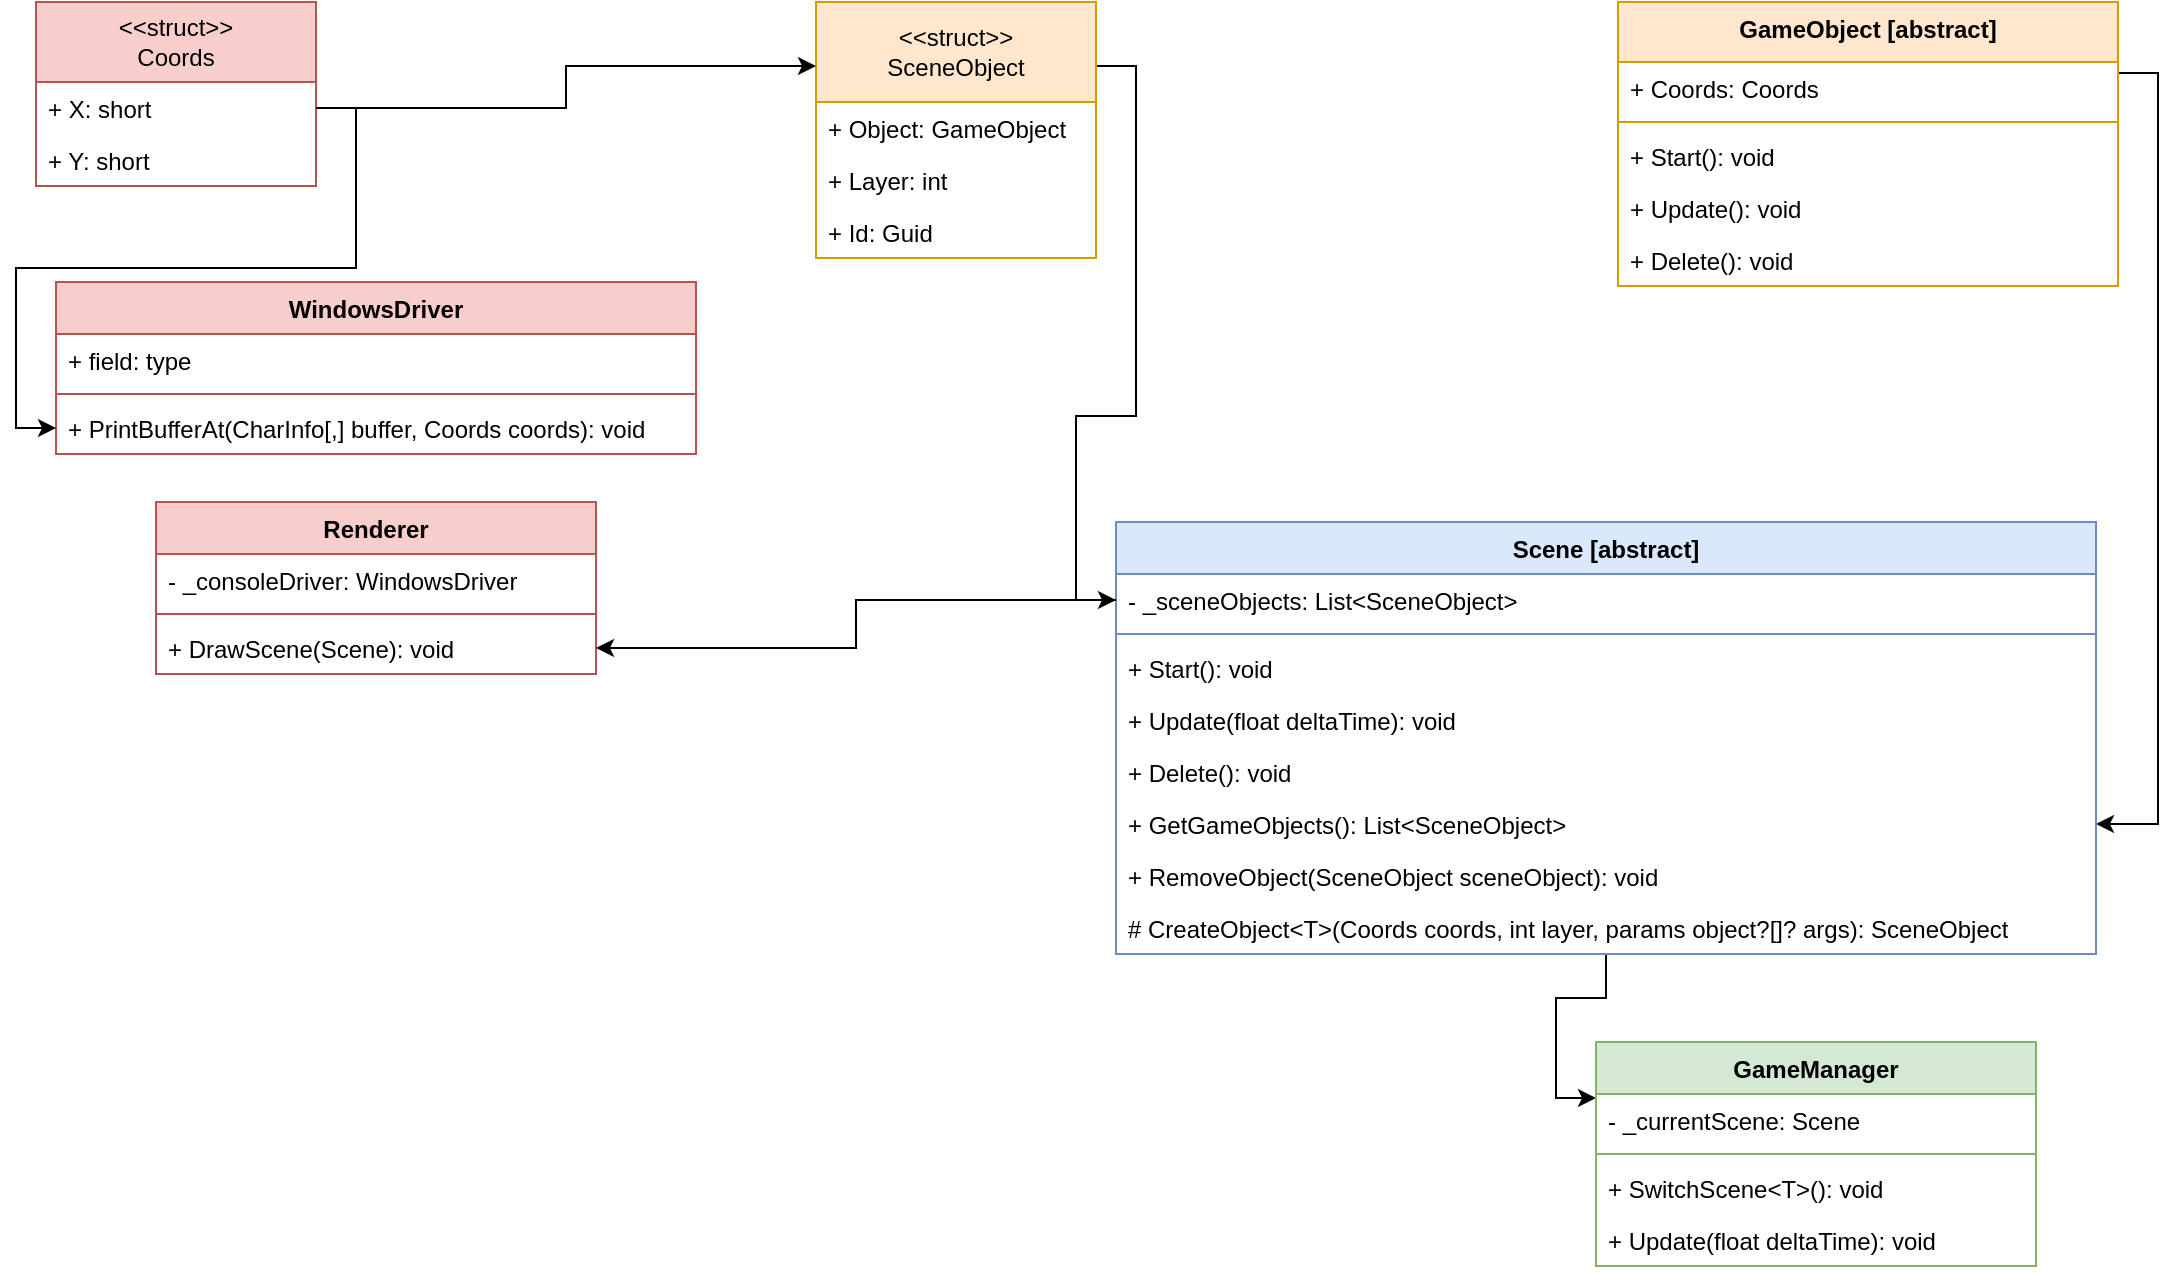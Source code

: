 <mxfile version="24.4.13" type="device">
  <diagram id="C5RBs43oDa-KdzZeNtuy" name="Client">
    <mxGraphModel dx="955" dy="565" grid="1" gridSize="10" guides="1" tooltips="1" connect="1" arrows="1" fold="1" page="1" pageScale="1" pageWidth="1600" pageHeight="1200" math="0" shadow="0">
      <root>
        <mxCell id="WIyWlLk6GJQsqaUBKTNV-0" />
        <mxCell id="WIyWlLk6GJQsqaUBKTNV-1" parent="WIyWlLk6GJQsqaUBKTNV-0" />
        <mxCell id="6eoSjnXfFRuupV6uI-Vw-0" value="WindowsDriver" style="swimlane;fontStyle=1;align=center;verticalAlign=top;childLayout=stackLayout;horizontal=1;startSize=26;horizontalStack=0;resizeParent=1;resizeParentMax=0;resizeLast=0;collapsible=1;marginBottom=0;whiteSpace=wrap;html=1;fillColor=#f8cecc;strokeColor=#b85450;" parent="WIyWlLk6GJQsqaUBKTNV-1" vertex="1">
          <mxGeometry x="130" y="200" width="320" height="86" as="geometry" />
        </mxCell>
        <mxCell id="6eoSjnXfFRuupV6uI-Vw-1" value="+ field: type" style="text;strokeColor=none;fillColor=none;align=left;verticalAlign=top;spacingLeft=4;spacingRight=4;overflow=hidden;rotatable=0;points=[[0,0.5],[1,0.5]];portConstraint=eastwest;whiteSpace=wrap;html=1;" parent="6eoSjnXfFRuupV6uI-Vw-0" vertex="1">
          <mxGeometry y="26" width="320" height="26" as="geometry" />
        </mxCell>
        <mxCell id="6eoSjnXfFRuupV6uI-Vw-2" value="" style="line;strokeWidth=1;fillColor=none;align=left;verticalAlign=middle;spacingTop=-1;spacingLeft=3;spacingRight=3;rotatable=0;labelPosition=right;points=[];portConstraint=eastwest;strokeColor=inherit;" parent="6eoSjnXfFRuupV6uI-Vw-0" vertex="1">
          <mxGeometry y="52" width="320" height="8" as="geometry" />
        </mxCell>
        <mxCell id="6eoSjnXfFRuupV6uI-Vw-3" value="+ PrintBufferAt(CharInfo[,] buffer, Coords coords): void" style="text;strokeColor=none;fillColor=none;align=left;verticalAlign=top;spacingLeft=4;spacingRight=4;overflow=hidden;rotatable=0;points=[[0,0.5],[1,0.5]];portConstraint=eastwest;whiteSpace=wrap;html=1;" parent="6eoSjnXfFRuupV6uI-Vw-0" vertex="1">
          <mxGeometry y="60" width="320" height="26" as="geometry" />
        </mxCell>
        <mxCell id="6eoSjnXfFRuupV6uI-Vw-5" value="&amp;lt;&amp;lt;struct&amp;gt;&amp;gt;&lt;div&gt;Coords&lt;/div&gt;" style="swimlane;fontStyle=0;childLayout=stackLayout;horizontal=1;startSize=40;fillColor=#f8cecc;horizontalStack=0;resizeParent=1;resizeParentMax=0;resizeLast=0;collapsible=1;marginBottom=0;whiteSpace=wrap;html=1;strokeColor=#b85450;" parent="WIyWlLk6GJQsqaUBKTNV-1" vertex="1">
          <mxGeometry x="120" y="60" width="140" height="92" as="geometry" />
        </mxCell>
        <mxCell id="6eoSjnXfFRuupV6uI-Vw-6" value="+ X: short" style="text;strokeColor=none;fillColor=none;align=left;verticalAlign=top;spacingLeft=4;spacingRight=4;overflow=hidden;rotatable=0;points=[[0,0.5],[1,0.5]];portConstraint=eastwest;whiteSpace=wrap;html=1;" parent="6eoSjnXfFRuupV6uI-Vw-5" vertex="1">
          <mxGeometry y="40" width="140" height="26" as="geometry" />
        </mxCell>
        <mxCell id="6eoSjnXfFRuupV6uI-Vw-7" value="+ Y: short" style="text;strokeColor=none;fillColor=none;align=left;verticalAlign=top;spacingLeft=4;spacingRight=4;overflow=hidden;rotatable=0;points=[[0,0.5],[1,0.5]];portConstraint=eastwest;whiteSpace=wrap;html=1;" parent="6eoSjnXfFRuupV6uI-Vw-5" vertex="1">
          <mxGeometry y="66" width="140" height="26" as="geometry" />
        </mxCell>
        <mxCell id="6eoSjnXfFRuupV6uI-Vw-9" style="edgeStyle=orthogonalEdgeStyle;rounded=0;orthogonalLoop=1;jettySize=auto;html=1;" parent="WIyWlLk6GJQsqaUBKTNV-1" source="6eoSjnXfFRuupV6uI-Vw-6" target="6eoSjnXfFRuupV6uI-Vw-3" edge="1">
          <mxGeometry relative="1" as="geometry" />
        </mxCell>
        <mxCell id="6eoSjnXfFRuupV6uI-Vw-10" value="Renderer" style="swimlane;fontStyle=1;align=center;verticalAlign=top;childLayout=stackLayout;horizontal=1;startSize=26;horizontalStack=0;resizeParent=1;resizeParentMax=0;resizeLast=0;collapsible=1;marginBottom=0;whiteSpace=wrap;html=1;fillColor=#f8cecc;strokeColor=#b85450;" parent="WIyWlLk6GJQsqaUBKTNV-1" vertex="1">
          <mxGeometry x="180" y="310" width="220" height="86" as="geometry" />
        </mxCell>
        <mxCell id="6eoSjnXfFRuupV6uI-Vw-73" value="- _consoleDriver: WindowsDriver" style="text;strokeColor=none;fillColor=none;align=left;verticalAlign=top;spacingLeft=4;spacingRight=4;overflow=hidden;rotatable=0;points=[[0,0.5],[1,0.5]];portConstraint=eastwest;whiteSpace=wrap;html=1;" parent="6eoSjnXfFRuupV6uI-Vw-10" vertex="1">
          <mxGeometry y="26" width="220" height="26" as="geometry" />
        </mxCell>
        <mxCell id="6eoSjnXfFRuupV6uI-Vw-12" value="" style="line;strokeWidth=1;fillColor=none;align=left;verticalAlign=middle;spacingTop=-1;spacingLeft=3;spacingRight=3;rotatable=0;labelPosition=right;points=[];portConstraint=eastwest;strokeColor=inherit;" parent="6eoSjnXfFRuupV6uI-Vw-10" vertex="1">
          <mxGeometry y="52" width="220" height="8" as="geometry" />
        </mxCell>
        <mxCell id="6eoSjnXfFRuupV6uI-Vw-14" value="+ DrawScene(Scene): void" style="text;strokeColor=none;fillColor=none;align=left;verticalAlign=top;spacingLeft=4;spacingRight=4;overflow=hidden;rotatable=0;points=[[0,0.5],[1,0.5]];portConstraint=eastwest;whiteSpace=wrap;html=1;" parent="6eoSjnXfFRuupV6uI-Vw-10" vertex="1">
          <mxGeometry y="60" width="220" height="26" as="geometry" />
        </mxCell>
        <mxCell id="6eoSjnXfFRuupV6uI-Vw-49" style="edgeStyle=orthogonalEdgeStyle;rounded=0;orthogonalLoop=1;jettySize=auto;html=1;exitX=1;exitY=0.25;exitDx=0;exitDy=0;entryX=0;entryY=0.5;entryDx=0;entryDy=0;" parent="WIyWlLk6GJQsqaUBKTNV-1" source="6eoSjnXfFRuupV6uI-Vw-16" target="6eoSjnXfFRuupV6uI-Vw-37" edge="1">
          <mxGeometry relative="1" as="geometry" />
        </mxCell>
        <mxCell id="6eoSjnXfFRuupV6uI-Vw-16" value="&amp;lt;&amp;lt;struct&amp;gt;&amp;gt;&lt;div&gt;SceneObject&lt;/div&gt;" style="swimlane;fontStyle=0;childLayout=stackLayout;horizontal=1;startSize=50;fillColor=#ffe6cc;horizontalStack=0;resizeParent=1;resizeParentMax=0;resizeLast=0;collapsible=1;marginBottom=0;whiteSpace=wrap;html=1;strokeColor=#d79b00;" parent="WIyWlLk6GJQsqaUBKTNV-1" vertex="1">
          <mxGeometry x="510" y="60" width="140" height="128" as="geometry" />
        </mxCell>
        <mxCell id="6eoSjnXfFRuupV6uI-Vw-17" value="+ Object: GameObject" style="text;strokeColor=none;fillColor=none;align=left;verticalAlign=top;spacingLeft=4;spacingRight=4;overflow=hidden;rotatable=0;points=[[0,0.5],[1,0.5]];portConstraint=eastwest;whiteSpace=wrap;html=1;" parent="6eoSjnXfFRuupV6uI-Vw-16" vertex="1">
          <mxGeometry y="50" width="140" height="26" as="geometry" />
        </mxCell>
        <mxCell id="6eoSjnXfFRuupV6uI-Vw-70" value="+ Layer: int" style="text;strokeColor=none;fillColor=none;align=left;verticalAlign=top;spacingLeft=4;spacingRight=4;overflow=hidden;rotatable=0;points=[[0,0.5],[1,0.5]];portConstraint=eastwest;whiteSpace=wrap;html=1;" parent="6eoSjnXfFRuupV6uI-Vw-16" vertex="1">
          <mxGeometry y="76" width="140" height="26" as="geometry" />
        </mxCell>
        <mxCell id="6eoSjnXfFRuupV6uI-Vw-74" value="+ Id: Guid" style="text;strokeColor=none;fillColor=none;align=left;verticalAlign=top;spacingLeft=4;spacingRight=4;overflow=hidden;rotatable=0;points=[[0,0.5],[1,0.5]];portConstraint=eastwest;whiteSpace=wrap;html=1;" parent="6eoSjnXfFRuupV6uI-Vw-16" vertex="1">
          <mxGeometry y="102" width="140" height="26" as="geometry" />
        </mxCell>
        <mxCell id="6eoSjnXfFRuupV6uI-Vw-51" style="edgeStyle=orthogonalEdgeStyle;rounded=0;orthogonalLoop=1;jettySize=auto;html=1;exitX=1;exitY=0.25;exitDx=0;exitDy=0;entryX=1;entryY=0.5;entryDx=0;entryDy=0;" parent="WIyWlLk6GJQsqaUBKTNV-1" source="6eoSjnXfFRuupV6uI-Vw-31" target="6eoSjnXfFRuupV6uI-Vw-43" edge="1">
          <mxGeometry relative="1" as="geometry" />
        </mxCell>
        <mxCell id="6eoSjnXfFRuupV6uI-Vw-31" value="&lt;div&gt;&lt;span style=&quot;background-color: initial;&quot;&gt;GameObject [abstract]&lt;/span&gt;&lt;/div&gt;&lt;div&gt;&lt;/div&gt;" style="swimlane;fontStyle=1;align=center;verticalAlign=top;childLayout=stackLayout;horizontal=1;startSize=30;horizontalStack=0;resizeParent=1;resizeParentMax=0;resizeLast=0;collapsible=1;marginBottom=0;whiteSpace=wrap;html=1;fillColor=#ffe6cc;strokeColor=#d79b00;" parent="WIyWlLk6GJQsqaUBKTNV-1" vertex="1">
          <mxGeometry x="911" y="60" width="250" height="142" as="geometry" />
        </mxCell>
        <mxCell id="_rKwTZCVKRzL6UfceVU6-44" value="+ Coords: Coords" style="text;strokeColor=none;fillColor=none;align=left;verticalAlign=top;spacingLeft=4;spacingRight=4;overflow=hidden;rotatable=0;points=[[0,0.5],[1,0.5]];portConstraint=eastwest;whiteSpace=wrap;html=1;" vertex="1" parent="6eoSjnXfFRuupV6uI-Vw-31">
          <mxGeometry y="30" width="250" height="26" as="geometry" />
        </mxCell>
        <mxCell id="6eoSjnXfFRuupV6uI-Vw-33" value="" style="line;strokeWidth=1;fillColor=none;align=left;verticalAlign=middle;spacingTop=-1;spacingLeft=3;spacingRight=3;rotatable=0;labelPosition=right;points=[];portConstraint=eastwest;strokeColor=inherit;" parent="6eoSjnXfFRuupV6uI-Vw-31" vertex="1">
          <mxGeometry y="56" width="250" height="8" as="geometry" />
        </mxCell>
        <mxCell id="_rKwTZCVKRzL6UfceVU6-22" value="+ Start(): void" style="text;strokeColor=none;fillColor=none;align=left;verticalAlign=top;spacingLeft=4;spacingRight=4;overflow=hidden;rotatable=0;points=[[0,0.5],[1,0.5]];portConstraint=eastwest;whiteSpace=wrap;html=1;" vertex="1" parent="6eoSjnXfFRuupV6uI-Vw-31">
          <mxGeometry y="64" width="250" height="26" as="geometry" />
        </mxCell>
        <mxCell id="_rKwTZCVKRzL6UfceVU6-23" value="+ Update(): void" style="text;strokeColor=none;fillColor=none;align=left;verticalAlign=top;spacingLeft=4;spacingRight=4;overflow=hidden;rotatable=0;points=[[0,0.5],[1,0.5]];portConstraint=eastwest;whiteSpace=wrap;html=1;" vertex="1" parent="6eoSjnXfFRuupV6uI-Vw-31">
          <mxGeometry y="90" width="250" height="26" as="geometry" />
        </mxCell>
        <mxCell id="_rKwTZCVKRzL6UfceVU6-24" value="+ Delete(): void" style="text;strokeColor=none;fillColor=none;align=left;verticalAlign=top;spacingLeft=4;spacingRight=4;overflow=hidden;rotatable=0;points=[[0,0.5],[1,0.5]];portConstraint=eastwest;whiteSpace=wrap;html=1;" vertex="1" parent="6eoSjnXfFRuupV6uI-Vw-31">
          <mxGeometry y="116" width="250" height="26" as="geometry" />
        </mxCell>
        <mxCell id="6eoSjnXfFRuupV6uI-Vw-64" style="edgeStyle=orthogonalEdgeStyle;rounded=0;orthogonalLoop=1;jettySize=auto;html=1;entryX=0;entryY=0.25;entryDx=0;entryDy=0;" parent="WIyWlLk6GJQsqaUBKTNV-1" source="6eoSjnXfFRuupV6uI-Vw-36" target="6eoSjnXfFRuupV6uI-Vw-59" edge="1">
          <mxGeometry relative="1" as="geometry" />
        </mxCell>
        <mxCell id="6eoSjnXfFRuupV6uI-Vw-36" value="Scene [abstract]" style="swimlane;fontStyle=1;align=center;verticalAlign=top;childLayout=stackLayout;horizontal=1;startSize=26;horizontalStack=0;resizeParent=1;resizeParentMax=0;resizeLast=0;collapsible=1;marginBottom=0;whiteSpace=wrap;html=1;fillColor=#dae8fc;strokeColor=#6c8ebf;" parent="WIyWlLk6GJQsqaUBKTNV-1" vertex="1">
          <mxGeometry x="660" y="320" width="490" height="216" as="geometry" />
        </mxCell>
        <mxCell id="6eoSjnXfFRuupV6uI-Vw-37" value="- _sceneObjects: List&amp;lt;SceneObject&amp;gt;" style="text;strokeColor=none;fillColor=none;align=left;verticalAlign=top;spacingLeft=4;spacingRight=4;overflow=hidden;rotatable=0;points=[[0,0.5],[1,0.5]];portConstraint=eastwest;whiteSpace=wrap;html=1;" parent="6eoSjnXfFRuupV6uI-Vw-36" vertex="1">
          <mxGeometry y="26" width="490" height="26" as="geometry" />
        </mxCell>
        <mxCell id="6eoSjnXfFRuupV6uI-Vw-38" value="" style="line;strokeWidth=1;fillColor=none;align=left;verticalAlign=middle;spacingTop=-1;spacingLeft=3;spacingRight=3;rotatable=0;labelPosition=right;points=[];portConstraint=eastwest;strokeColor=inherit;" parent="6eoSjnXfFRuupV6uI-Vw-36" vertex="1">
          <mxGeometry y="52" width="490" height="8" as="geometry" />
        </mxCell>
        <mxCell id="6eoSjnXfFRuupV6uI-Vw-39" value="+ Start(): void" style="text;strokeColor=none;fillColor=none;align=left;verticalAlign=top;spacingLeft=4;spacingRight=4;overflow=hidden;rotatable=0;points=[[0,0.5],[1,0.5]];portConstraint=eastwest;whiteSpace=wrap;html=1;" parent="6eoSjnXfFRuupV6uI-Vw-36" vertex="1">
          <mxGeometry y="60" width="490" height="26" as="geometry" />
        </mxCell>
        <mxCell id="6eoSjnXfFRuupV6uI-Vw-40" value="+ Update(float deltaTime): void" style="text;strokeColor=none;fillColor=none;align=left;verticalAlign=top;spacingLeft=4;spacingRight=4;overflow=hidden;rotatable=0;points=[[0,0.5],[1,0.5]];portConstraint=eastwest;whiteSpace=wrap;html=1;" parent="6eoSjnXfFRuupV6uI-Vw-36" vertex="1">
          <mxGeometry y="86" width="490" height="26" as="geometry" />
        </mxCell>
        <mxCell id="6eoSjnXfFRuupV6uI-Vw-41" value="+ Delete(): void" style="text;strokeColor=none;fillColor=none;align=left;verticalAlign=top;spacingLeft=4;spacingRight=4;overflow=hidden;rotatable=0;points=[[0,0.5],[1,0.5]];portConstraint=eastwest;whiteSpace=wrap;html=1;" parent="6eoSjnXfFRuupV6uI-Vw-36" vertex="1">
          <mxGeometry y="112" width="490" height="26" as="geometry" />
        </mxCell>
        <mxCell id="6eoSjnXfFRuupV6uI-Vw-43" value="+ GetGameObjects(): List&amp;lt;SceneObject&amp;gt;" style="text;strokeColor=none;fillColor=none;align=left;verticalAlign=top;spacingLeft=4;spacingRight=4;overflow=hidden;rotatable=0;points=[[0,0.5],[1,0.5]];portConstraint=eastwest;whiteSpace=wrap;html=1;" parent="6eoSjnXfFRuupV6uI-Vw-36" vertex="1">
          <mxGeometry y="138" width="490" height="26" as="geometry" />
        </mxCell>
        <mxCell id="6eoSjnXfFRuupV6uI-Vw-72" value="+ RemoveObject(SceneObject sceneObject): void" style="text;strokeColor=none;fillColor=none;align=left;verticalAlign=top;spacingLeft=4;spacingRight=4;overflow=hidden;rotatable=0;points=[[0,0.5],[1,0.5]];portConstraint=eastwest;whiteSpace=wrap;html=1;" parent="6eoSjnXfFRuupV6uI-Vw-36" vertex="1">
          <mxGeometry y="164" width="490" height="26" as="geometry" />
        </mxCell>
        <mxCell id="6eoSjnXfFRuupV6uI-Vw-75" value="# CreateObject&amp;lt;T&amp;gt;(Coords coords, int layer, params object?[]? args): SceneObject" style="text;strokeColor=none;fillColor=none;align=left;verticalAlign=top;spacingLeft=4;spacingRight=4;overflow=hidden;rotatable=0;points=[[0,0.5],[1,0.5]];portConstraint=eastwest;whiteSpace=wrap;html=1;" parent="6eoSjnXfFRuupV6uI-Vw-36" vertex="1">
          <mxGeometry y="190" width="490" height="26" as="geometry" />
        </mxCell>
        <mxCell id="6eoSjnXfFRuupV6uI-Vw-44" style="edgeStyle=orthogonalEdgeStyle;rounded=0;orthogonalLoop=1;jettySize=auto;html=1;exitX=1;exitY=0.5;exitDx=0;exitDy=0;entryX=0;entryY=0.25;entryDx=0;entryDy=0;" parent="WIyWlLk6GJQsqaUBKTNV-1" source="6eoSjnXfFRuupV6uI-Vw-6" target="6eoSjnXfFRuupV6uI-Vw-16" edge="1">
          <mxGeometry relative="1" as="geometry" />
        </mxCell>
        <mxCell id="6eoSjnXfFRuupV6uI-Vw-50" style="edgeStyle=orthogonalEdgeStyle;rounded=0;orthogonalLoop=1;jettySize=auto;html=1;exitX=0;exitY=0.5;exitDx=0;exitDy=0;entryX=1;entryY=0.5;entryDx=0;entryDy=0;" parent="WIyWlLk6GJQsqaUBKTNV-1" source="6eoSjnXfFRuupV6uI-Vw-37" target="6eoSjnXfFRuupV6uI-Vw-14" edge="1">
          <mxGeometry relative="1" as="geometry" />
        </mxCell>
        <mxCell id="6eoSjnXfFRuupV6uI-Vw-59" value="GameManager" style="swimlane;fontStyle=1;align=center;verticalAlign=top;childLayout=stackLayout;horizontal=1;startSize=26;horizontalStack=0;resizeParent=1;resizeParentMax=0;resizeLast=0;collapsible=1;marginBottom=0;whiteSpace=wrap;html=1;fillColor=#d5e8d4;strokeColor=#82b366;" parent="WIyWlLk6GJQsqaUBKTNV-1" vertex="1">
          <mxGeometry x="900" y="580" width="220" height="112" as="geometry" />
        </mxCell>
        <mxCell id="6eoSjnXfFRuupV6uI-Vw-60" value="- _currentScene: Scene" style="text;strokeColor=none;fillColor=none;align=left;verticalAlign=top;spacingLeft=4;spacingRight=4;overflow=hidden;rotatable=0;points=[[0,0.5],[1,0.5]];portConstraint=eastwest;whiteSpace=wrap;html=1;" parent="6eoSjnXfFRuupV6uI-Vw-59" vertex="1">
          <mxGeometry y="26" width="220" height="26" as="geometry" />
        </mxCell>
        <mxCell id="6eoSjnXfFRuupV6uI-Vw-61" value="" style="line;strokeWidth=1;fillColor=none;align=left;verticalAlign=middle;spacingTop=-1;spacingLeft=3;spacingRight=3;rotatable=0;labelPosition=right;points=[];portConstraint=eastwest;strokeColor=inherit;" parent="6eoSjnXfFRuupV6uI-Vw-59" vertex="1">
          <mxGeometry y="52" width="220" height="8" as="geometry" />
        </mxCell>
        <mxCell id="6eoSjnXfFRuupV6uI-Vw-62" value="+ SwitchScene&amp;lt;T&amp;gt;(): void" style="text;strokeColor=none;fillColor=none;align=left;verticalAlign=top;spacingLeft=4;spacingRight=4;overflow=hidden;rotatable=0;points=[[0,0.5],[1,0.5]];portConstraint=eastwest;whiteSpace=wrap;html=1;" parent="6eoSjnXfFRuupV6uI-Vw-59" vertex="1">
          <mxGeometry y="60" width="220" height="26" as="geometry" />
        </mxCell>
        <mxCell id="6eoSjnXfFRuupV6uI-Vw-65" value="+ Update(float deltaTime): void" style="text;strokeColor=none;fillColor=none;align=left;verticalAlign=top;spacingLeft=4;spacingRight=4;overflow=hidden;rotatable=0;points=[[0,0.5],[1,0.5]];portConstraint=eastwest;whiteSpace=wrap;html=1;" parent="6eoSjnXfFRuupV6uI-Vw-59" vertex="1">
          <mxGeometry y="86" width="220" height="26" as="geometry" />
        </mxCell>
      </root>
    </mxGraphModel>
  </diagram>
</mxfile>
